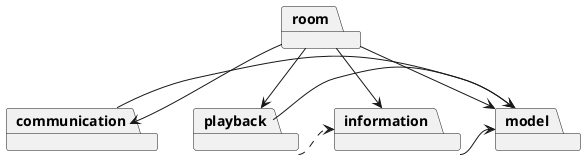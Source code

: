 @startuml
package communication
package information
package model
package playback
package room

room --> information
room --> model
room --> communication
room --> playback
communication -> model
information -> model
playback -> model
playback .> information

@enduml
